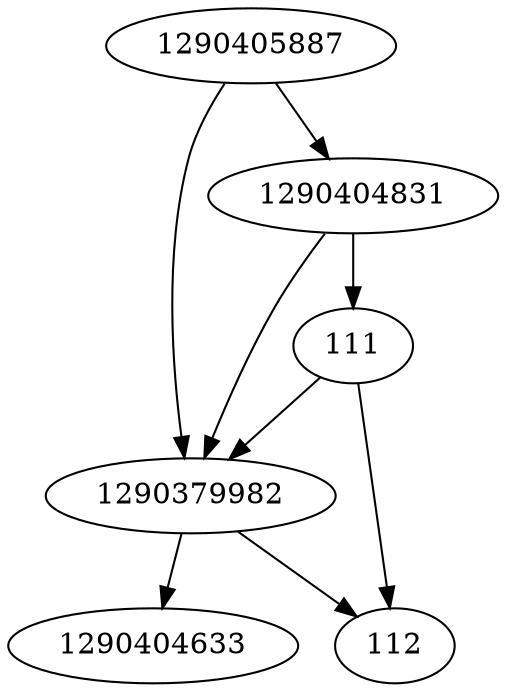 strict digraph  {
1290379982;
111;
112;
1290404633;
1290405887;
1290404831;
1290379982 -> 112;
1290379982 -> 1290404633;
111 -> 1290379982;
111 -> 112;
1290405887 -> 1290379982;
1290405887 -> 1290404831;
1290404831 -> 111;
1290404831 -> 1290379982;
}
